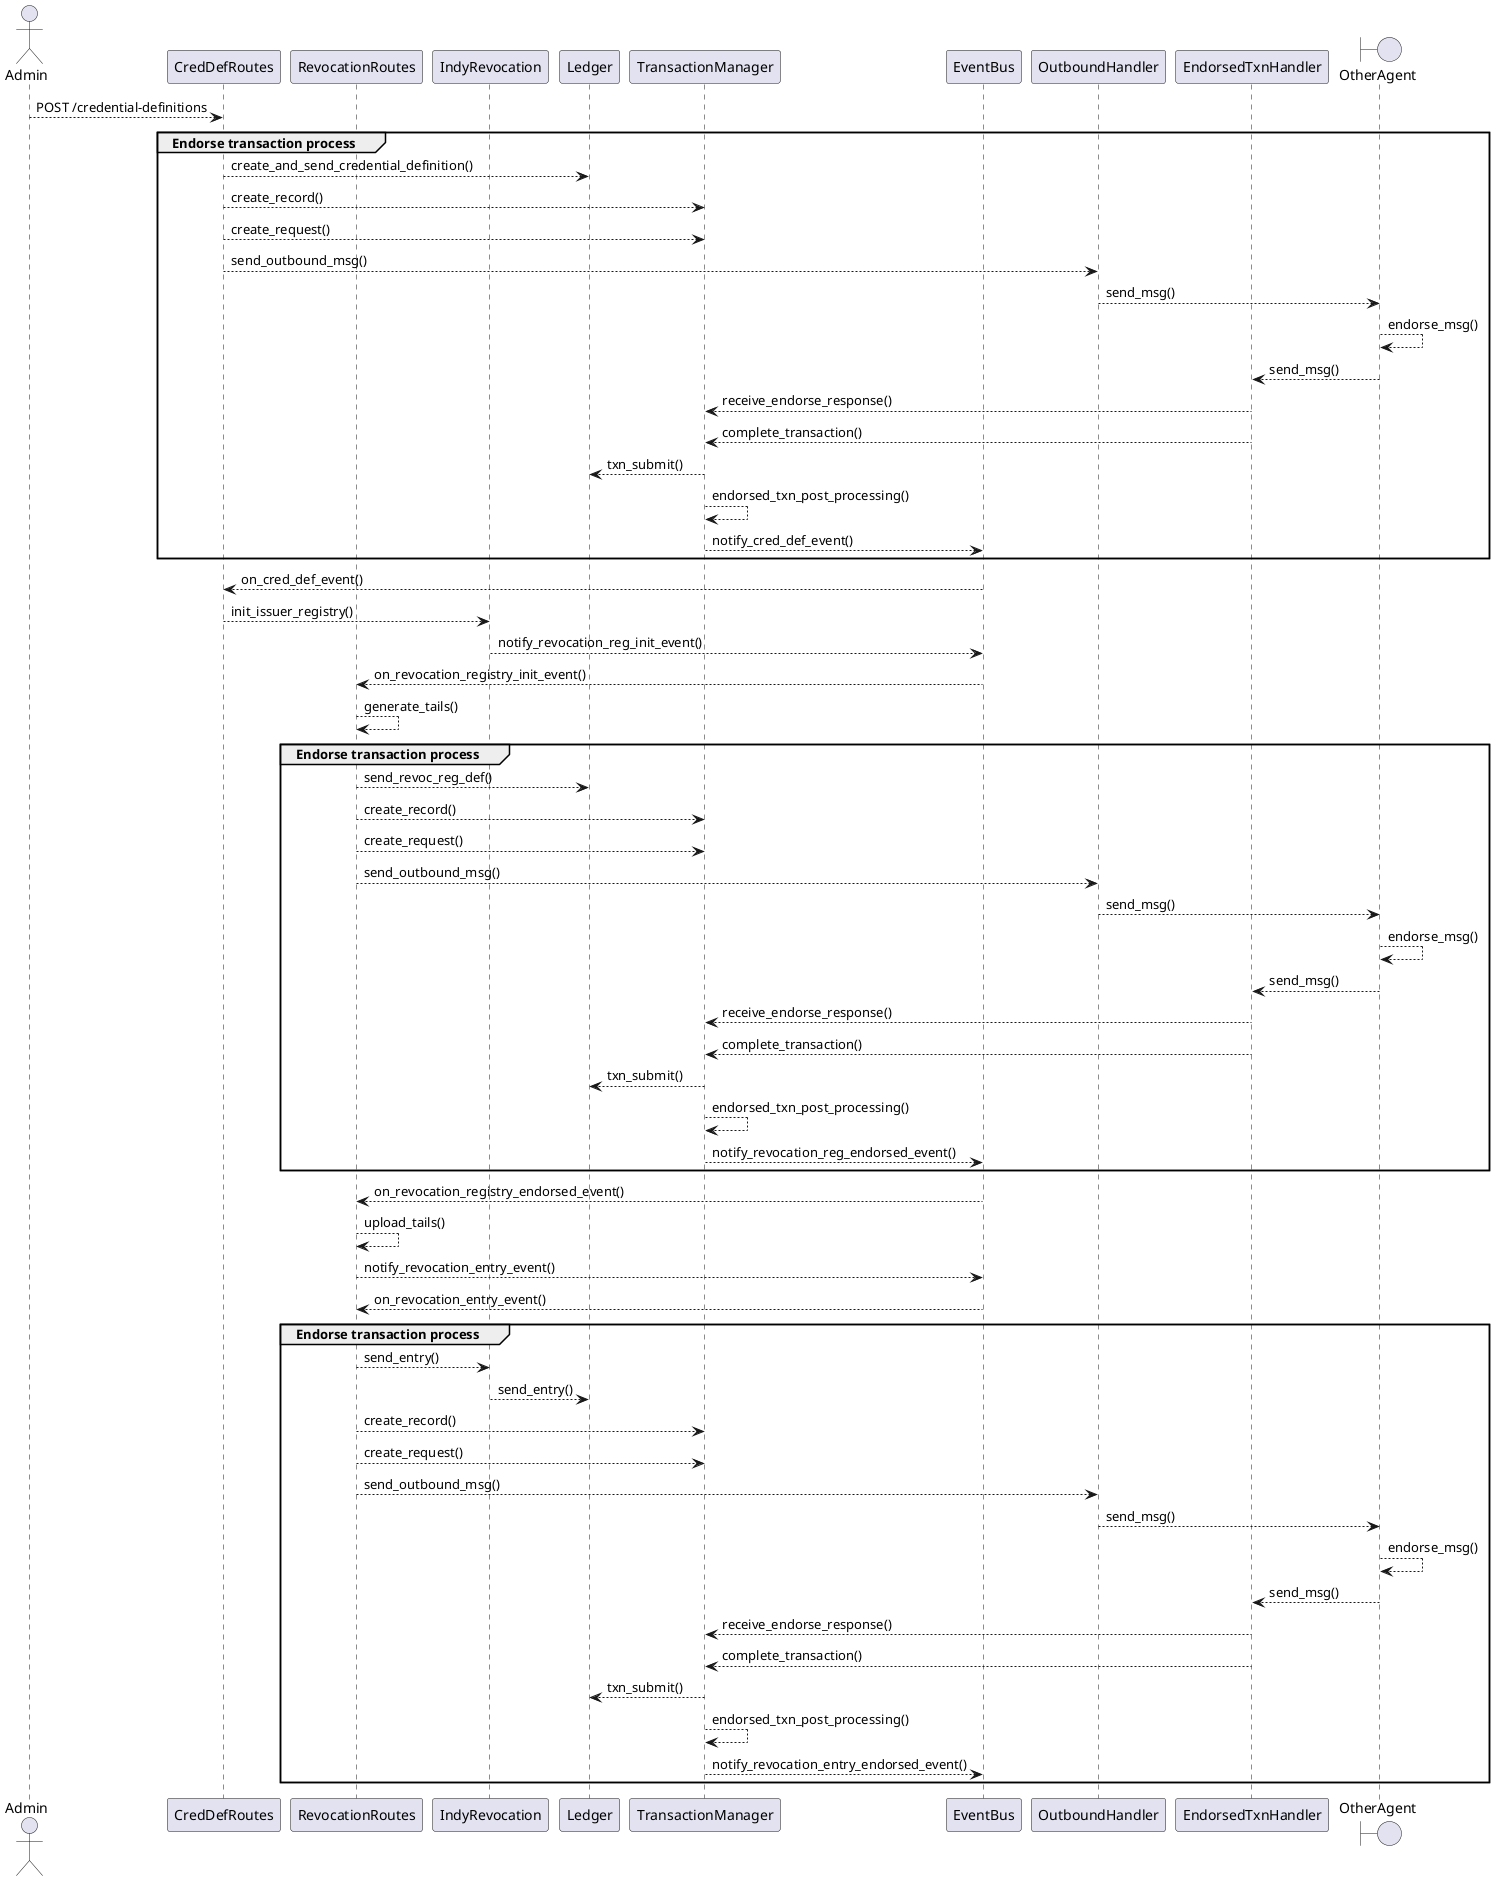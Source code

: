 @startuml
' List of actors for our use case
actor Admin
participant CredDefRoutes
participant RevocationRoutes
participant IndyRevocation
participant Ledger
participant TransactionManager
participant EventBus
participant OutboundHandler
participant EndorsedTxnHandler
boundary OtherAgent

' Sequence for writing a new credential definition
Admin --> CredDefRoutes: POST /credential-definitions
group Endorse transaction process
CredDefRoutes --> Ledger: create_and_send_credential_definition()
CredDefRoutes --> TransactionManager: create_record()
CredDefRoutes --> TransactionManager: create_request()
CredDefRoutes --> OutboundHandler: send_outbound_msg()
OutboundHandler --> OtherAgent: send_msg()
OtherAgent --> OtherAgent: endorse_msg()
EndorsedTxnHandler <-- OtherAgent: send_msg()
TransactionManager <-- EndorsedTxnHandler: receive_endorse_response()
TransactionManager <-- EndorsedTxnHandler: complete_transaction()
Ledger <-- TransactionManager: txn_submit()
TransactionManager --> TransactionManager: endorsed_txn_post_processing()
TransactionManager --> EventBus: notify_cred_def_event()
end

' Create the revocation registry once the credential definition is written
CredDefRoutes <-- EventBus: on_cred_def_event()
CredDefRoutes --> IndyRevocation: init_issuer_registry()
IndyRevocation --> EventBus: notify_revocation_reg_init_event()
RevocationRoutes <-- EventBus: on_revocation_registry_init_event()
RevocationRoutes --> RevocationRoutes: generate_tails()
group Endorse transaction process
RevocationRoutes --> Ledger:send_revoc_reg_def()
RevocationRoutes --> TransactionManager: create_record()
RevocationRoutes --> TransactionManager: create_request()
RevocationRoutes --> OutboundHandler: send_outbound_msg()
OutboundHandler --> OtherAgent: send_msg()
OtherAgent --> OtherAgent: endorse_msg()
EndorsedTxnHandler <-- OtherAgent: send_msg()
TransactionManager <-- EndorsedTxnHandler: receive_endorse_response()
TransactionManager <-- EndorsedTxnHandler: complete_transaction()
Ledger <-- TransactionManager: txn_submit()
TransactionManager --> TransactionManager: endorsed_txn_post_processing()
TransactionManager --> EventBus: notify_revocation_reg_endorsed_event()
end

' Now create the revocation entry (accumulator)
RevocationRoutes <-- EventBus: on_revocation_registry_endorsed_event()
RevocationRoutes --> RevocationRoutes: upload_tails()
RevocationRoutes --> EventBus: notify_revocation_entry_event()
RevocationRoutes <-- EventBus: on_revocation_entry_event()
group Endorse transaction process
RevocationRoutes --> IndyRevocation: send_entry()
IndyRevocation --> Ledger: send_entry()
RevocationRoutes --> TransactionManager: create_record()
RevocationRoutes --> TransactionManager: create_request()
RevocationRoutes --> OutboundHandler: send_outbound_msg()
OutboundHandler --> OtherAgent: send_msg()
OtherAgent --> OtherAgent: endorse_msg()
EndorsedTxnHandler <-- OtherAgent: send_msg()
TransactionManager <-- EndorsedTxnHandler: receive_endorse_response()
TransactionManager <-- EndorsedTxnHandler: complete_transaction()
Ledger <-- TransactionManager: txn_submit()
TransactionManager --> TransactionManager: endorsed_txn_post_processing()

' Notify that the revocation entry is completed (no one listens to this notification yet)
TransactionManager --> EventBus: notify_revocation_entry_endorsed_event()
end

@enduml
